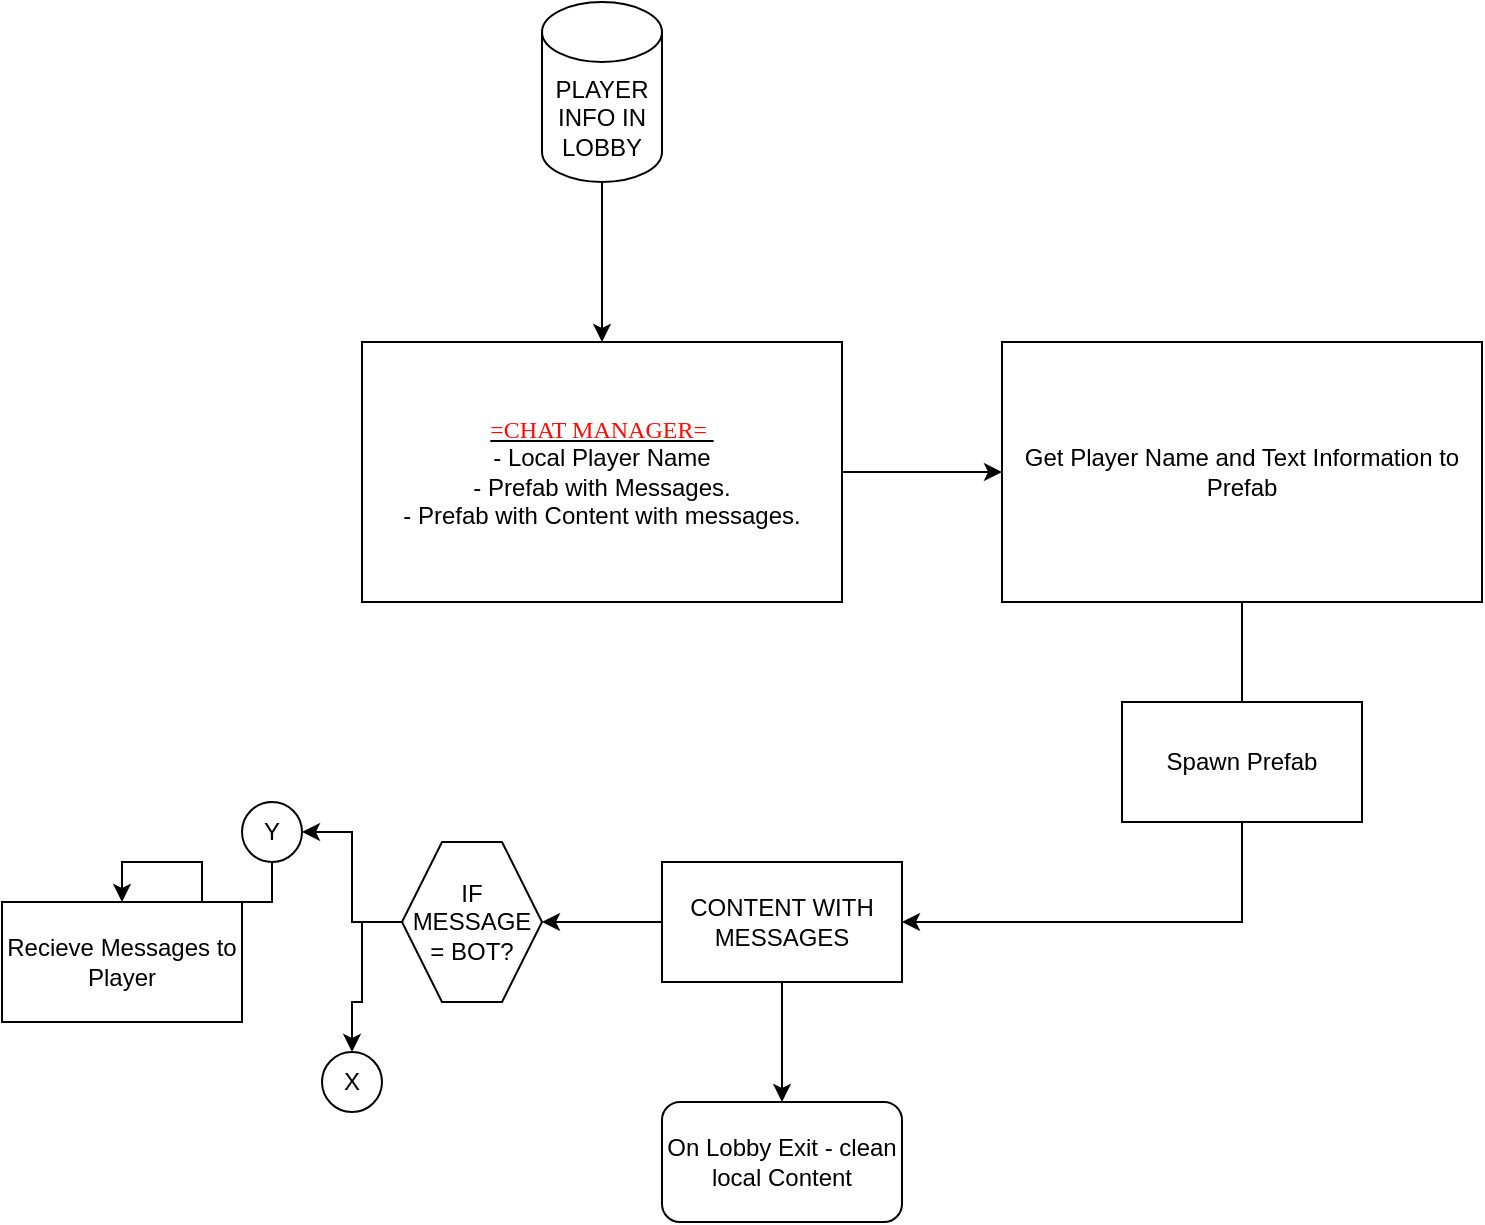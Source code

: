 <mxfile version="20.5.1" type="github">
  <diagram id="sOrYWuCvnMkhS9OWmjsb" name="Page-1">
    <mxGraphModel dx="1069" dy="570" grid="1" gridSize="10" guides="1" tooltips="1" connect="1" arrows="1" fold="1" page="1" pageScale="1" pageWidth="850" pageHeight="1100" math="0" shadow="0">
      <root>
        <mxCell id="0" />
        <mxCell id="1" parent="0" />
        <mxCell id="bNryISlXJPOM0R4JPXQo-5" value="" style="edgeStyle=orthogonalEdgeStyle;rounded=0;orthogonalLoop=1;jettySize=auto;html=1;fontFamily=Times New Roman;fontColor=#FF0B03;" edge="1" parent="1" source="bNryISlXJPOM0R4JPXQo-1" target="bNryISlXJPOM0R4JPXQo-4">
          <mxGeometry relative="1" as="geometry" />
        </mxCell>
        <mxCell id="bNryISlXJPOM0R4JPXQo-1" value="&lt;u&gt;&lt;font color=&quot;#ff0b03&quot;&gt;&lt;font face=&quot;Times New Roman&quot;&gt;=CHAT MANAGER=&lt;/font&gt;&amp;nbsp;&lt;/font&gt;&lt;/u&gt;&lt;br&gt;- Local Player Name&lt;br&gt;- Prefab with Messages.&lt;br&gt;- Prefab with Content with messages." style="rounded=0;whiteSpace=wrap;html=1;" vertex="1" parent="1">
          <mxGeometry x="210" y="180" width="240" height="130" as="geometry" />
        </mxCell>
        <mxCell id="bNryISlXJPOM0R4JPXQo-6" style="edgeStyle=orthogonalEdgeStyle;rounded=0;orthogonalLoop=1;jettySize=auto;html=1;fontFamily=Helvetica;fontColor=#000000;" edge="1" parent="1" source="bNryISlXJPOM0R4JPXQo-4">
          <mxGeometry relative="1" as="geometry">
            <mxPoint x="650.0" y="400" as="targetPoint" />
          </mxGeometry>
        </mxCell>
        <mxCell id="bNryISlXJPOM0R4JPXQo-4" value="Get Player Name and Text Information to Prefab" style="rounded=0;whiteSpace=wrap;html=1;" vertex="1" parent="1">
          <mxGeometry x="530" y="180" width="240" height="130" as="geometry" />
        </mxCell>
        <mxCell id="bNryISlXJPOM0R4JPXQo-9" style="edgeStyle=orthogonalEdgeStyle;rounded=0;orthogonalLoop=1;jettySize=auto;html=1;entryX=1;entryY=0.5;entryDx=0;entryDy=0;fontFamily=Helvetica;fontColor=#000000;" edge="1" parent="1" source="bNryISlXJPOM0R4JPXQo-7" target="bNryISlXJPOM0R4JPXQo-8">
          <mxGeometry relative="1" as="geometry">
            <Array as="points">
              <mxPoint x="650" y="470" />
            </Array>
          </mxGeometry>
        </mxCell>
        <mxCell id="bNryISlXJPOM0R4JPXQo-7" value="Spawn Prefab" style="rounded=0;whiteSpace=wrap;html=1;fontFamily=Helvetica;fontColor=#000000;" vertex="1" parent="1">
          <mxGeometry x="590" y="360" width="120" height="60" as="geometry" />
        </mxCell>
        <mxCell id="bNryISlXJPOM0R4JPXQo-11" style="edgeStyle=orthogonalEdgeStyle;rounded=0;orthogonalLoop=1;jettySize=auto;html=1;fontFamily=Helvetica;fontColor=#000000;" edge="1" parent="1" source="bNryISlXJPOM0R4JPXQo-8" target="bNryISlXJPOM0R4JPXQo-12">
          <mxGeometry relative="1" as="geometry">
            <mxPoint x="380" y="620" as="targetPoint" />
          </mxGeometry>
        </mxCell>
        <mxCell id="bNryISlXJPOM0R4JPXQo-17" style="edgeStyle=orthogonalEdgeStyle;rounded=0;orthogonalLoop=1;jettySize=auto;html=1;exitX=0;exitY=0.5;exitDx=0;exitDy=0;entryX=1;entryY=0.5;entryDx=0;entryDy=0;fontFamily=Helvetica;fontColor=#000000;" edge="1" parent="1" source="bNryISlXJPOM0R4JPXQo-8" target="bNryISlXJPOM0R4JPXQo-15">
          <mxGeometry relative="1" as="geometry" />
        </mxCell>
        <mxCell id="bNryISlXJPOM0R4JPXQo-8" value="CONTENT WITH MESSAGES" style="rounded=0;whiteSpace=wrap;html=1;fontFamily=Helvetica;fontColor=#000000;" vertex="1" parent="1">
          <mxGeometry x="360" y="440" width="120" height="60" as="geometry" />
        </mxCell>
        <mxCell id="bNryISlXJPOM0R4JPXQo-12" value="On Lobby Exit - clean local Content" style="rounded=1;whiteSpace=wrap;html=1;fontFamily=Helvetica;fontColor=#000000;" vertex="1" parent="1">
          <mxGeometry x="360" y="560" width="120" height="60" as="geometry" />
        </mxCell>
        <mxCell id="bNryISlXJPOM0R4JPXQo-20" style="edgeStyle=orthogonalEdgeStyle;rounded=0;orthogonalLoop=1;jettySize=auto;html=1;entryX=1;entryY=0.5;entryDx=0;entryDy=0;fontFamily=Helvetica;fontColor=#000000;" edge="1" parent="1" source="bNryISlXJPOM0R4JPXQo-15" target="bNryISlXJPOM0R4JPXQo-18">
          <mxGeometry relative="1" as="geometry" />
        </mxCell>
        <mxCell id="bNryISlXJPOM0R4JPXQo-21" style="edgeStyle=orthogonalEdgeStyle;rounded=0;orthogonalLoop=1;jettySize=auto;html=1;entryX=0.5;entryY=0;entryDx=0;entryDy=0;fontFamily=Helvetica;fontColor=#000000;" edge="1" parent="1" source="bNryISlXJPOM0R4JPXQo-15" target="bNryISlXJPOM0R4JPXQo-19">
          <mxGeometry relative="1" as="geometry">
            <Array as="points">
              <mxPoint x="210" y="470" />
              <mxPoint x="210" y="510" />
            </Array>
          </mxGeometry>
        </mxCell>
        <mxCell id="bNryISlXJPOM0R4JPXQo-15" value="IF MESSAGE = BOT?" style="shape=hexagon;perimeter=hexagonPerimeter2;whiteSpace=wrap;html=1;fixedSize=1;fontFamily=Helvetica;fontColor=#000000;size=20;" vertex="1" parent="1">
          <mxGeometry x="230" y="430" width="70" height="80" as="geometry" />
        </mxCell>
        <mxCell id="bNryISlXJPOM0R4JPXQo-23" style="edgeStyle=orthogonalEdgeStyle;rounded=0;orthogonalLoop=1;jettySize=auto;html=1;entryX=0.5;entryY=0;entryDx=0;entryDy=0;fontFamily=Helvetica;fontColor=#000000;" edge="1" parent="1" source="bNryISlXJPOM0R4JPXQo-18" target="bNryISlXJPOM0R4JPXQo-22">
          <mxGeometry relative="1" as="geometry" />
        </mxCell>
        <mxCell id="bNryISlXJPOM0R4JPXQo-18" value="Y" style="ellipse;whiteSpace=wrap;html=1;aspect=fixed;fontFamily=Helvetica;fontColor=#000000;" vertex="1" parent="1">
          <mxGeometry x="150" y="410" width="30" height="30" as="geometry" />
        </mxCell>
        <mxCell id="bNryISlXJPOM0R4JPXQo-19" value="X" style="ellipse;whiteSpace=wrap;html=1;aspect=fixed;fontFamily=Helvetica;fontColor=#000000;" vertex="1" parent="1">
          <mxGeometry x="190" y="535" width="30" height="30" as="geometry" />
        </mxCell>
        <mxCell id="bNryISlXJPOM0R4JPXQo-22" value="Recieve Messages to Player" style="whiteSpace=wrap;html=1;fontColor=#000000;fontFamily=Helvetica;" vertex="1" parent="1">
          <mxGeometry x="30" y="460" width="120" height="60" as="geometry" />
        </mxCell>
        <mxCell id="bNryISlXJPOM0R4JPXQo-26" style="edgeStyle=orthogonalEdgeStyle;rounded=0;orthogonalLoop=1;jettySize=auto;html=1;fontFamily=Helvetica;fontColor=#000000;" edge="1" parent="1" source="bNryISlXJPOM0R4JPXQo-25" target="bNryISlXJPOM0R4JPXQo-1">
          <mxGeometry relative="1" as="geometry" />
        </mxCell>
        <mxCell id="bNryISlXJPOM0R4JPXQo-25" value="PLAYER INFO IN LOBBY" style="shape=cylinder3;whiteSpace=wrap;html=1;boundedLbl=1;backgroundOutline=1;size=15;fontFamily=Helvetica;fontColor=#000000;" vertex="1" parent="1">
          <mxGeometry x="300" y="10" width="60" height="90" as="geometry" />
        </mxCell>
      </root>
    </mxGraphModel>
  </diagram>
</mxfile>
